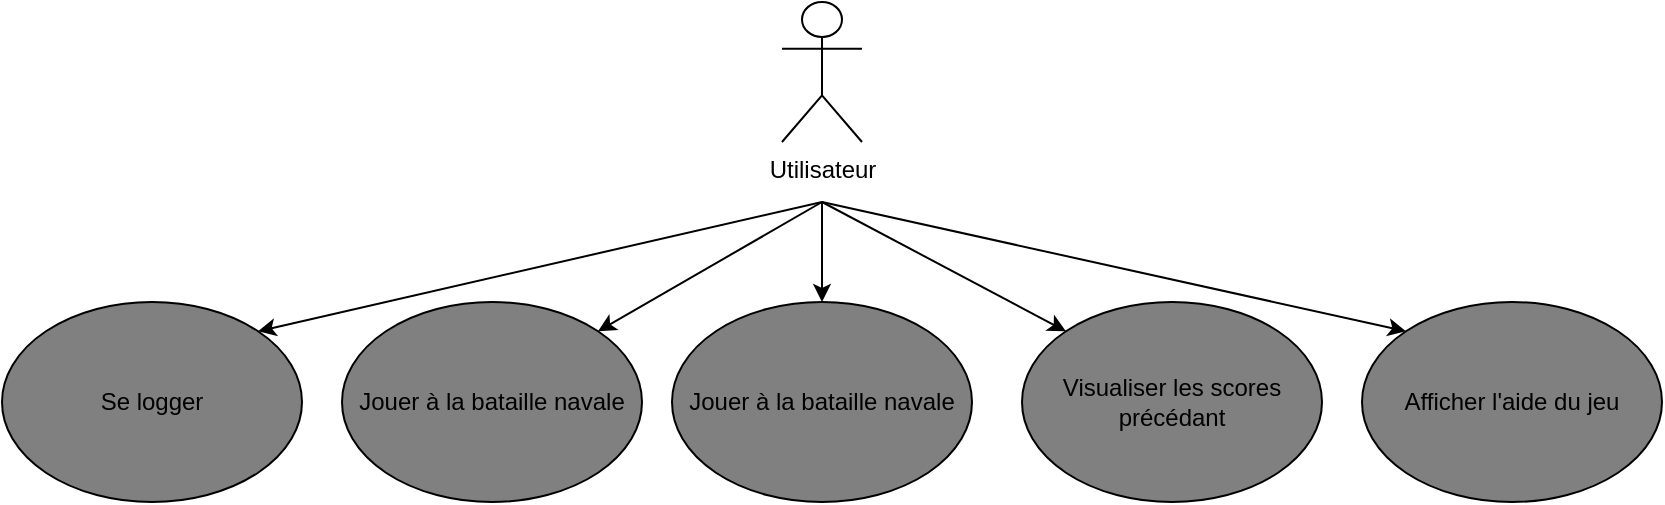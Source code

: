 <mxfile version="12.7.9" type="device"><diagram id="Co4yaNLTGh2sB1pPdUAm" name="Page-1"><mxGraphModel dx="1662" dy="846" grid="1" gridSize="10" guides="1" tooltips="1" connect="1" arrows="1" fold="1" page="1" pageScale="1" pageWidth="827" pageHeight="1169" math="0" shadow="0"><root><mxCell id="0"/><mxCell id="1" parent="0"/><mxCell id="nd-h_kSmTNlGN1WiiT2F-1" value="Utilisateur" style="shape=umlActor;verticalLabelPosition=bottom;labelBackgroundColor=#ffffff;verticalAlign=top;html=1;outlineConnect=0;" parent="1" vertex="1"><mxGeometry x="400" width="40" height="70" as="geometry"/></mxCell><mxCell id="nd-h_kSmTNlGN1WiiT2F-2" value="Se logger" style="ellipse;whiteSpace=wrap;html=1;fillColor=#808080;" parent="1" vertex="1"><mxGeometry x="10" y="150" width="150" height="100" as="geometry"/></mxCell><mxCell id="nd-h_kSmTNlGN1WiiT2F-3" value="Jouer à la bataille navale" style="ellipse;whiteSpace=wrap;html=1;fillColor=#808080;" parent="1" vertex="1"><mxGeometry x="180" y="150" width="150" height="100" as="geometry"/></mxCell><mxCell id="nd-h_kSmTNlGN1WiiT2F-4" value="Visualiser les scores précédant" style="ellipse;whiteSpace=wrap;html=1;fillColor=#808080;" parent="1" vertex="1"><mxGeometry x="520" y="150" width="150" height="100" as="geometry"/></mxCell><mxCell id="nd-h_kSmTNlGN1WiiT2F-5" value="" style="endArrow=classic;html=1;entryX=0;entryY=0;entryDx=0;entryDy=0;" parent="1" target="nd-h_kSmTNlGN1WiiT2F-4" edge="1"><mxGeometry width="50" height="50" relative="1" as="geometry"><mxPoint x="420" y="100" as="sourcePoint"/><mxPoint x="580" y="310" as="targetPoint"/></mxGeometry></mxCell><mxCell id="nd-h_kSmTNlGN1WiiT2F-6" value="" style="endArrow=classic;html=1;entryX=1;entryY=0;entryDx=0;entryDy=0;" parent="1" target="nd-h_kSmTNlGN1WiiT2F-2" edge="1"><mxGeometry width="50" height="50" relative="1" as="geometry"><mxPoint x="420" y="100" as="sourcePoint"/><mxPoint x="646.967" y="434.645" as="targetPoint"/></mxGeometry></mxCell><mxCell id="nd-h_kSmTNlGN1WiiT2F-7" value="" style="endArrow=classic;html=1;entryX=1;entryY=0;entryDx=0;entryDy=0;" parent="1" target="nd-h_kSmTNlGN1WiiT2F-3" edge="1"><mxGeometry width="50" height="50" relative="1" as="geometry"><mxPoint x="420" y="100" as="sourcePoint"/><mxPoint x="430" y="170" as="targetPoint"/></mxGeometry></mxCell><mxCell id="A5mO7mBJDu8-r54OFLs9-1" value="Afficher l'aide du jeu" style="ellipse;whiteSpace=wrap;html=1;fillColor=#808080;" parent="1" vertex="1"><mxGeometry x="690" y="150" width="150" height="100" as="geometry"/></mxCell><mxCell id="A5mO7mBJDu8-r54OFLs9-2" value="" style="endArrow=classic;html=1;entryX=0;entryY=0;entryDx=0;entryDy=0;" parent="1" target="A5mO7mBJDu8-r54OFLs9-1" edge="1"><mxGeometry width="50" height="50" relative="1" as="geometry"><mxPoint x="420" y="100" as="sourcePoint"/><mxPoint x="472.221" y="194.476" as="targetPoint"/></mxGeometry></mxCell><mxCell id="_OtzNjQvfTvJnIUU7Pw3-1" value="Jouer à la bataille navale" style="ellipse;whiteSpace=wrap;html=1;fillColor=#808080;" vertex="1" parent="1"><mxGeometry x="345" y="150" width="150" height="100" as="geometry"/></mxCell><mxCell id="_OtzNjQvfTvJnIUU7Pw3-2" value="" style="endArrow=classic;html=1;entryX=0.5;entryY=0;entryDx=0;entryDy=0;" edge="1" parent="1" target="_OtzNjQvfTvJnIUU7Pw3-1"><mxGeometry width="50" height="50" relative="1" as="geometry"><mxPoint x="420" y="100" as="sourcePoint"/><mxPoint x="318.033" y="174.645" as="targetPoint"/></mxGeometry></mxCell></root></mxGraphModel></diagram></mxfile>